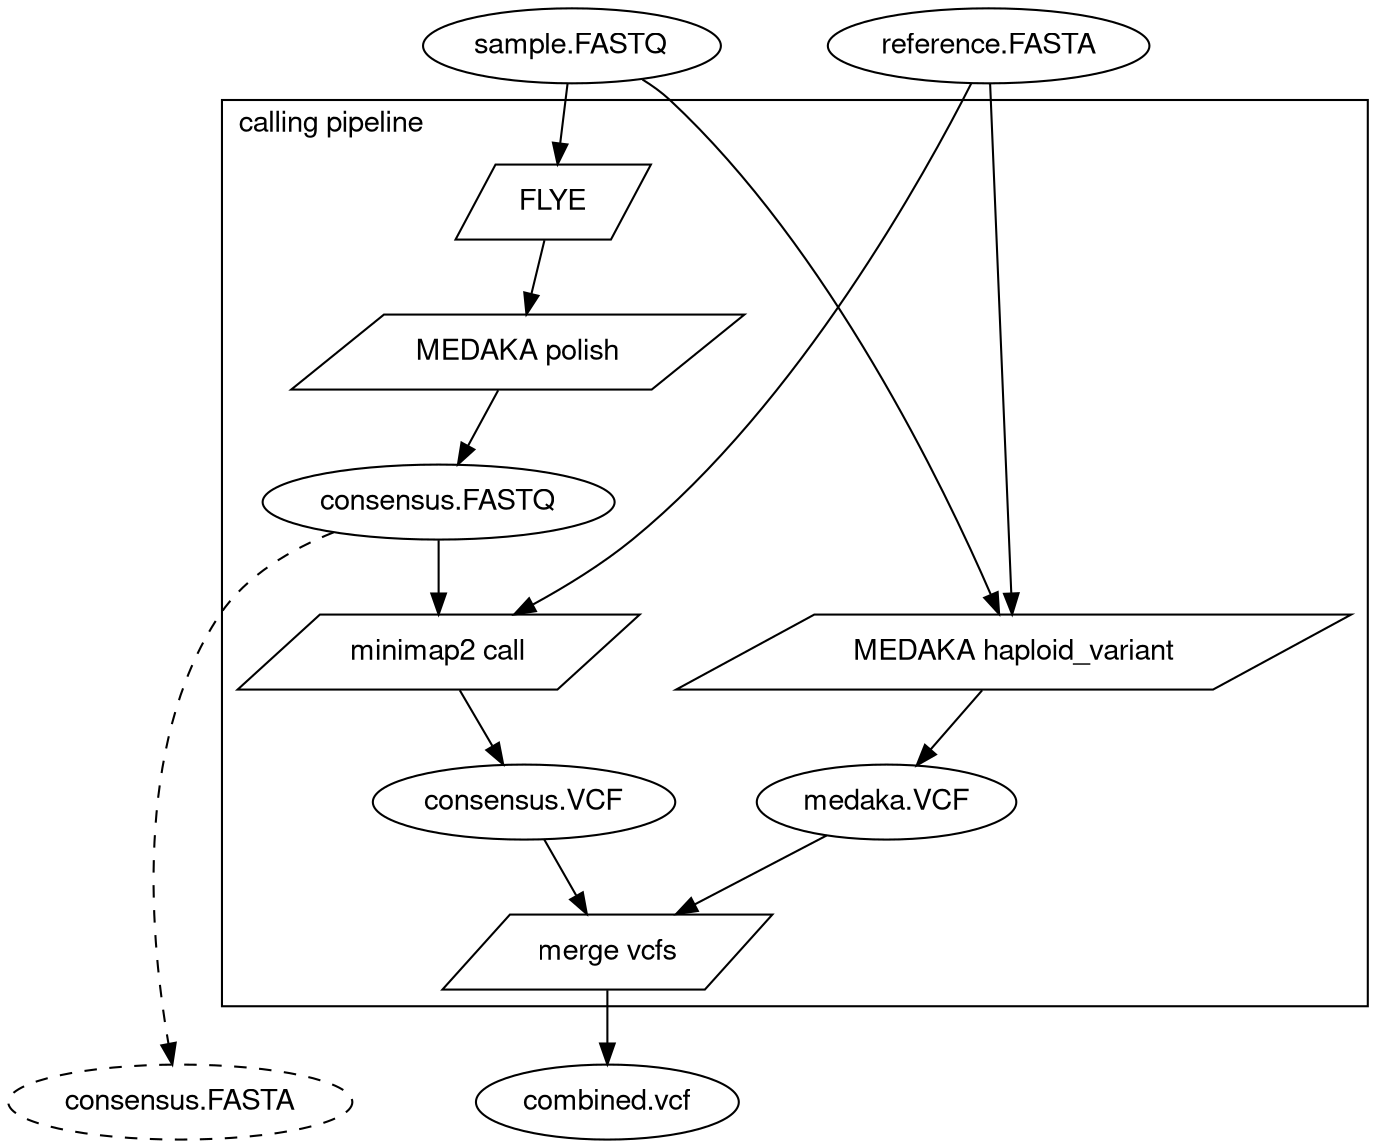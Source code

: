 digraph mygraph {
  fontname="Helvetica,Arial,sans-serif"
  node [fontname="Helvetica,Arial,sans-serif"]
  edge [fontname="Helvetica,Arial,sans-serif"]
  node [shape=parallelogram];

  subgraph cluster_1 {
	label = "calling pipeline";
        labeljust="left";

  	"consensus.FASTQ" [shape=ellipse]
 	"medaka.VCF" [shape=ellipse]
  	"consensus.VCF" [shape=ellipse]

        "FLYE" -> "MEDAKA polish";
  	"MEDAKA polish" -> "consensus.FASTQ"

  	"consensus.FASTQ" -> "minimap2 call"
  	"minimap2 call" -> "consensus.VCF"
  	"consensus.VCF" -> "merge vcfs"

	"MEDAKA haploid_variant" -> "medaka.VCF"
  	"medaka.VCF" -> "merge vcfs"
  }

  {
    rank = "same";
    node [shape = "ellipse"];
    "sample.FASTQ"
    "reference.FASTA"
  }
  
  {
    rank = "same";
    node [shape = "ellipse"];
    "consensus.FASTA" [style="dashed"]
    "combined.vcf"
  }

  "reference.FASTA" -> "minimap2 call"
  "consensus.FASTQ" -> "consensus.FASTA" [style="dashed"]
  "sample.FASTQ" -> "MEDAKA haploid_variant"
  "sample.FASTQ" -> "FLYE"
  "reference.FASTA" -> "MEDAKA haploid_variant"
  "merge vcfs" -> "combined.vcf"

}
